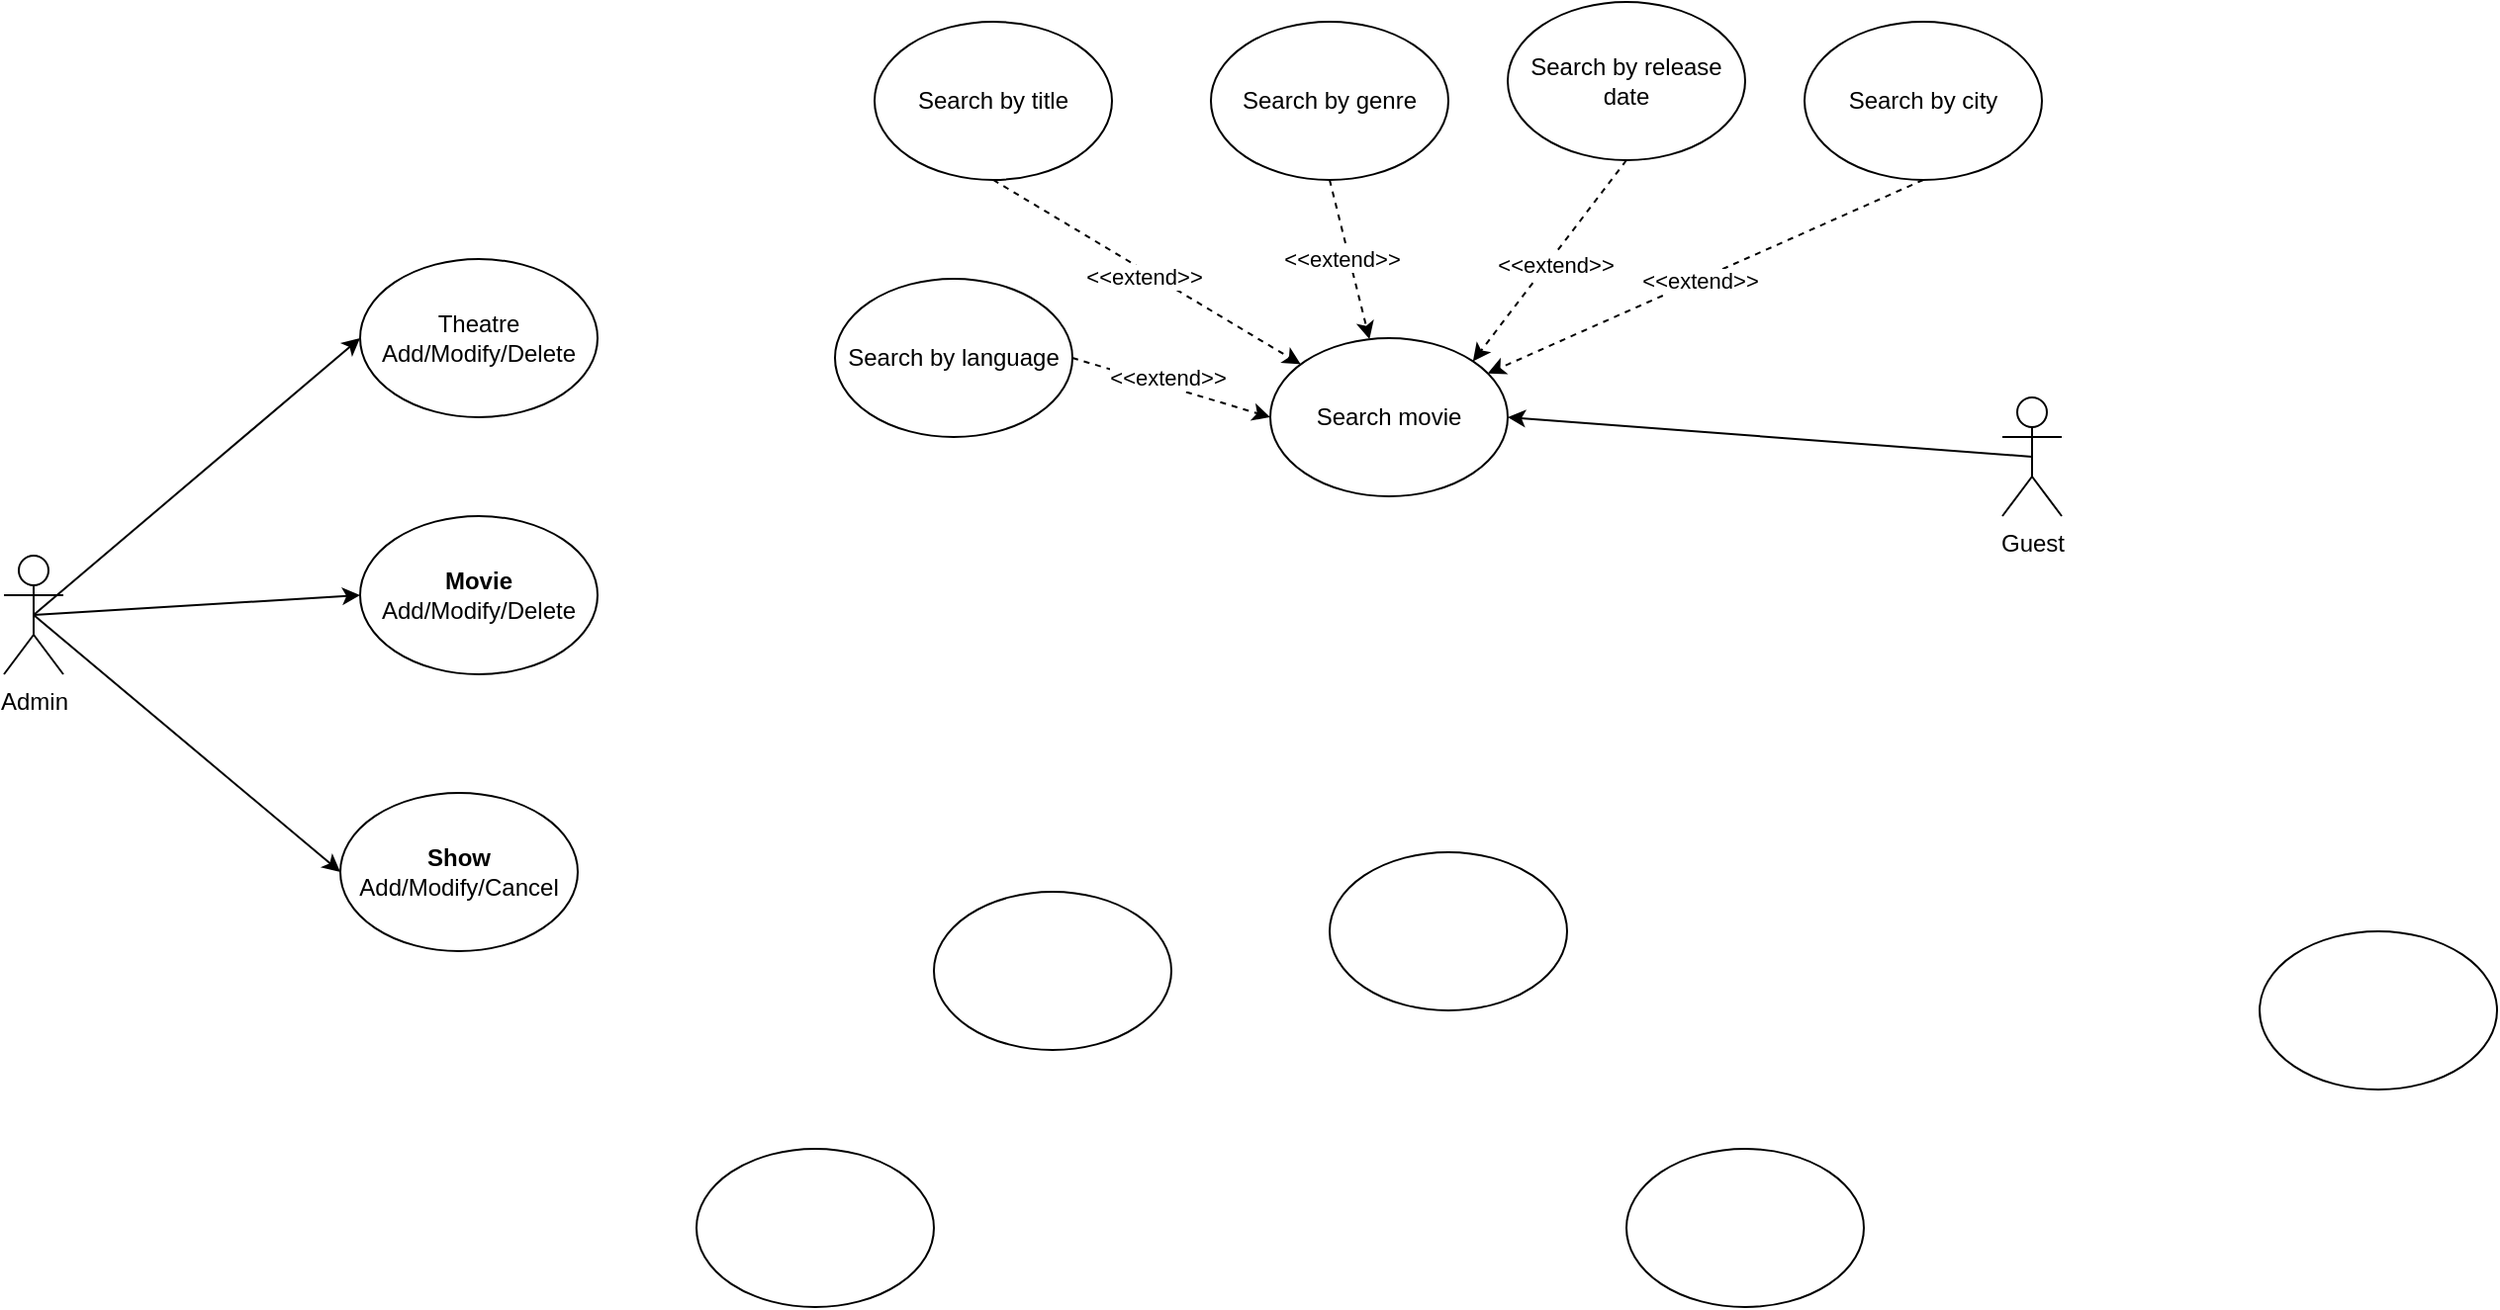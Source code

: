 <mxfile version="24.7.6">
  <diagram name="Page-1" id="iYOVQTg5ozlv4x58kKD0">
    <mxGraphModel dx="1914" dy="4155" grid="1" gridSize="10" guides="1" tooltips="1" connect="1" arrows="1" fold="1" page="0" pageScale="1" pageWidth="850" pageHeight="1100" math="0" shadow="0">
      <root>
        <mxCell id="0" />
        <mxCell id="1" parent="0" />
        <mxCell id="PGpmKNZ1F50kphzpaIY3-8" style="rounded=0;orthogonalLoop=1;jettySize=auto;html=1;exitX=0.5;exitY=0.5;exitDx=0;exitDy=0;exitPerimeter=0;entryX=0;entryY=0.5;entryDx=0;entryDy=0;" edge="1" parent="1" source="PGpmKNZ1F50kphzpaIY3-1" target="PGpmKNZ1F50kphzpaIY3-2">
          <mxGeometry relative="1" as="geometry" />
        </mxCell>
        <mxCell id="PGpmKNZ1F50kphzpaIY3-10" style="rounded=0;orthogonalLoop=1;jettySize=auto;html=1;exitX=0.5;exitY=0.5;exitDx=0;exitDy=0;exitPerimeter=0;entryX=0;entryY=0.5;entryDx=0;entryDy=0;" edge="1" parent="1" source="PGpmKNZ1F50kphzpaIY3-1" target="PGpmKNZ1F50kphzpaIY3-4">
          <mxGeometry relative="1" as="geometry" />
        </mxCell>
        <mxCell id="PGpmKNZ1F50kphzpaIY3-17" style="rounded=0;orthogonalLoop=1;jettySize=auto;html=1;exitX=0.5;exitY=0.5;exitDx=0;exitDy=0;exitPerimeter=0;entryX=0;entryY=0.5;entryDx=0;entryDy=0;" edge="1" parent="1" source="PGpmKNZ1F50kphzpaIY3-1" target="PGpmKNZ1F50kphzpaIY3-16">
          <mxGeometry relative="1" as="geometry" />
        </mxCell>
        <mxCell id="PGpmKNZ1F50kphzpaIY3-1" value="Admin" style="shape=umlActor;verticalLabelPosition=bottom;verticalAlign=top;html=1;outlineConnect=0;" vertex="1" parent="1">
          <mxGeometry x="-790" y="-3050" width="30" height="60" as="geometry" />
        </mxCell>
        <mxCell id="PGpmKNZ1F50kphzpaIY3-2" value="&lt;b&gt;Movie&lt;/b&gt;&lt;div&gt;Add/Modify/Delete&lt;/div&gt;" style="ellipse;whiteSpace=wrap;html=1;" vertex="1" parent="1">
          <mxGeometry x="-610" y="-3070" width="120" height="80" as="geometry" />
        </mxCell>
        <mxCell id="PGpmKNZ1F50kphzpaIY3-4" value="&lt;b&gt;Show&lt;/b&gt;&lt;div&gt;Add/Modify/Cancel&lt;/div&gt;" style="ellipse;whiteSpace=wrap;html=1;" vertex="1" parent="1">
          <mxGeometry x="-620" y="-2930" width="120" height="80" as="geometry" />
        </mxCell>
        <mxCell id="PGpmKNZ1F50kphzpaIY3-15" style="rounded=0;orthogonalLoop=1;jettySize=auto;html=1;exitX=0.5;exitY=0.5;exitDx=0;exitDy=0;exitPerimeter=0;entryX=1;entryY=0.5;entryDx=0;entryDy=0;" edge="1" parent="1" source="PGpmKNZ1F50kphzpaIY3-13" target="PGpmKNZ1F50kphzpaIY3-14">
          <mxGeometry relative="1" as="geometry" />
        </mxCell>
        <mxCell id="PGpmKNZ1F50kphzpaIY3-13" value="Guest" style="shape=umlActor;verticalLabelPosition=bottom;verticalAlign=top;html=1;outlineConnect=0;" vertex="1" parent="1">
          <mxGeometry x="220" y="-3130" width="30" height="60" as="geometry" />
        </mxCell>
        <mxCell id="PGpmKNZ1F50kphzpaIY3-14" value="Search movie" style="ellipse;whiteSpace=wrap;html=1;" vertex="1" parent="1">
          <mxGeometry x="-150" y="-3160" width="120" height="80" as="geometry" />
        </mxCell>
        <mxCell id="PGpmKNZ1F50kphzpaIY3-16" value="Theatre&lt;div&gt;Add/Modify/Delete&lt;/div&gt;" style="ellipse;whiteSpace=wrap;html=1;" vertex="1" parent="1">
          <mxGeometry x="-610" y="-3200" width="120" height="80" as="geometry" />
        </mxCell>
        <mxCell id="PGpmKNZ1F50kphzpaIY3-31" style="rounded=0;orthogonalLoop=1;jettySize=auto;html=1;exitX=0.5;exitY=1;exitDx=0;exitDy=0;dashed=1;" edge="1" parent="1" source="PGpmKNZ1F50kphzpaIY3-18" target="PGpmKNZ1F50kphzpaIY3-14">
          <mxGeometry relative="1" as="geometry" />
        </mxCell>
        <mxCell id="PGpmKNZ1F50kphzpaIY3-32" value="&amp;lt;&amp;lt;extend&amp;gt;&amp;gt;" style="edgeLabel;html=1;align=center;verticalAlign=middle;resizable=0;points=[];" vertex="1" connectable="0" parent="PGpmKNZ1F50kphzpaIY3-31">
          <mxGeometry x="-0.003" y="-3" relative="1" as="geometry">
            <mxPoint as="offset" />
          </mxGeometry>
        </mxCell>
        <mxCell id="PGpmKNZ1F50kphzpaIY3-18" value="Search by title" style="ellipse;whiteSpace=wrap;html=1;" vertex="1" parent="1">
          <mxGeometry x="-350" y="-3320" width="120" height="80" as="geometry" />
        </mxCell>
        <mxCell id="PGpmKNZ1F50kphzpaIY3-33" style="rounded=0;orthogonalLoop=1;jettySize=auto;html=1;exitX=0.5;exitY=1;exitDx=0;exitDy=0;dashed=1;" edge="1" parent="1" source="PGpmKNZ1F50kphzpaIY3-19" target="PGpmKNZ1F50kphzpaIY3-14">
          <mxGeometry relative="1" as="geometry" />
        </mxCell>
        <mxCell id="PGpmKNZ1F50kphzpaIY3-34" value="&amp;lt;&amp;lt;extend&amp;gt;&amp;gt;" style="edgeLabel;html=1;align=center;verticalAlign=middle;resizable=0;points=[];" vertex="1" connectable="0" parent="PGpmKNZ1F50kphzpaIY3-33">
          <mxGeometry x="-0.048" y="-4" relative="1" as="geometry">
            <mxPoint as="offset" />
          </mxGeometry>
        </mxCell>
        <mxCell id="PGpmKNZ1F50kphzpaIY3-19" value="Search by genre" style="ellipse;whiteSpace=wrap;html=1;" vertex="1" parent="1">
          <mxGeometry x="-180" y="-3320" width="120" height="80" as="geometry" />
        </mxCell>
        <mxCell id="PGpmKNZ1F50kphzpaIY3-35" style="rounded=0;orthogonalLoop=1;jettySize=auto;html=1;exitX=0.5;exitY=1;exitDx=0;exitDy=0;entryX=1;entryY=0;entryDx=0;entryDy=0;dashed=1;" edge="1" parent="1" source="PGpmKNZ1F50kphzpaIY3-20" target="PGpmKNZ1F50kphzpaIY3-14">
          <mxGeometry relative="1" as="geometry" />
        </mxCell>
        <mxCell id="PGpmKNZ1F50kphzpaIY3-38" value="&amp;lt;&amp;lt;extend&amp;gt;&amp;gt;" style="edgeLabel;html=1;align=center;verticalAlign=middle;resizable=0;points=[];" vertex="1" connectable="0" parent="PGpmKNZ1F50kphzpaIY3-35">
          <mxGeometry x="-0.001" y="3" relative="1" as="geometry">
            <mxPoint as="offset" />
          </mxGeometry>
        </mxCell>
        <mxCell id="PGpmKNZ1F50kphzpaIY3-20" value="Search by release date" style="ellipse;whiteSpace=wrap;html=1;" vertex="1" parent="1">
          <mxGeometry x="-30" y="-3330" width="120" height="80" as="geometry" />
        </mxCell>
        <mxCell id="PGpmKNZ1F50kphzpaIY3-29" style="rounded=0;orthogonalLoop=1;jettySize=auto;html=1;exitX=1;exitY=0.5;exitDx=0;exitDy=0;entryX=0;entryY=0.5;entryDx=0;entryDy=0;dashed=1;" edge="1" parent="1" source="PGpmKNZ1F50kphzpaIY3-21" target="PGpmKNZ1F50kphzpaIY3-14">
          <mxGeometry relative="1" as="geometry" />
        </mxCell>
        <mxCell id="PGpmKNZ1F50kphzpaIY3-30" value="&amp;lt;&amp;lt;extend&amp;gt;&amp;gt;" style="edgeLabel;html=1;align=center;verticalAlign=middle;resizable=0;points=[];" vertex="1" connectable="0" parent="PGpmKNZ1F50kphzpaIY3-29">
          <mxGeometry x="-0.061" y="4" relative="1" as="geometry">
            <mxPoint as="offset" />
          </mxGeometry>
        </mxCell>
        <mxCell id="PGpmKNZ1F50kphzpaIY3-21" value="Search by language" style="ellipse;whiteSpace=wrap;html=1;" vertex="1" parent="1">
          <mxGeometry x="-370" y="-3190" width="120" height="80" as="geometry" />
        </mxCell>
        <mxCell id="PGpmKNZ1F50kphzpaIY3-22" value="" style="ellipse;whiteSpace=wrap;html=1;" vertex="1" parent="1">
          <mxGeometry x="-320" y="-2880" width="120" height="80" as="geometry" />
        </mxCell>
        <mxCell id="PGpmKNZ1F50kphzpaIY3-36" style="rounded=0;orthogonalLoop=1;jettySize=auto;html=1;exitX=0.5;exitY=1;exitDx=0;exitDy=0;dashed=1;" edge="1" parent="1" source="PGpmKNZ1F50kphzpaIY3-23" target="PGpmKNZ1F50kphzpaIY3-14">
          <mxGeometry relative="1" as="geometry" />
        </mxCell>
        <mxCell id="PGpmKNZ1F50kphzpaIY3-37" value="&amp;lt;&amp;lt;extend&amp;gt;&amp;gt;" style="edgeLabel;html=1;align=center;verticalAlign=middle;resizable=0;points=[];" vertex="1" connectable="0" parent="PGpmKNZ1F50kphzpaIY3-36">
          <mxGeometry x="0.03" relative="1" as="geometry">
            <mxPoint as="offset" />
          </mxGeometry>
        </mxCell>
        <mxCell id="PGpmKNZ1F50kphzpaIY3-23" value="Search by city" style="ellipse;whiteSpace=wrap;html=1;" vertex="1" parent="1">
          <mxGeometry x="120" y="-3320" width="120" height="80" as="geometry" />
        </mxCell>
        <mxCell id="PGpmKNZ1F50kphzpaIY3-24" value="" style="ellipse;whiteSpace=wrap;html=1;" vertex="1" parent="1">
          <mxGeometry x="30" y="-2750" width="120" height="80" as="geometry" />
        </mxCell>
        <mxCell id="PGpmKNZ1F50kphzpaIY3-25" value="" style="ellipse;whiteSpace=wrap;html=1;" vertex="1" parent="1">
          <mxGeometry x="-120" y="-2900" width="120" height="80" as="geometry" />
        </mxCell>
        <mxCell id="PGpmKNZ1F50kphzpaIY3-26" value="" style="ellipse;whiteSpace=wrap;html=1;" vertex="1" parent="1">
          <mxGeometry x="-440" y="-2750" width="120" height="80" as="geometry" />
        </mxCell>
        <mxCell id="PGpmKNZ1F50kphzpaIY3-27" value="" style="ellipse;whiteSpace=wrap;html=1;" vertex="1" parent="1">
          <mxGeometry x="350" y="-2860" width="120" height="80" as="geometry" />
        </mxCell>
      </root>
    </mxGraphModel>
  </diagram>
</mxfile>
